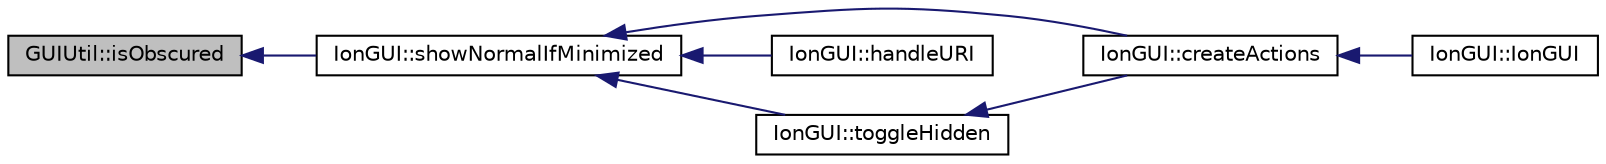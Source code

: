 digraph "GUIUtil::isObscured"
{
  edge [fontname="Helvetica",fontsize="10",labelfontname="Helvetica",labelfontsize="10"];
  node [fontname="Helvetica",fontsize="10",shape=record];
  rankdir="LR";
  Node179 [label="GUIUtil::isObscured",height=0.2,width=0.4,color="black", fillcolor="grey75", style="filled", fontcolor="black"];
  Node179 -> Node180 [dir="back",color="midnightblue",fontsize="10",style="solid",fontname="Helvetica"];
  Node180 [label="IonGUI::showNormalIfMinimized",height=0.2,width=0.4,color="black", fillcolor="white", style="filled",URL="$class_ion_g_u_i.html#aec721e64aa35047990aed619ee56e370",tooltip="Show window if hidden, unminimize when minimized, rise when obscured or show if hidden and fToggleHid..."];
  Node180 -> Node181 [dir="back",color="midnightblue",fontsize="10",style="solid",fontname="Helvetica"];
  Node181 [label="IonGUI::createActions",height=0.2,width=0.4,color="black", fillcolor="white", style="filled",URL="$class_ion_g_u_i.html#a5a5e1c2fbc2fec3d925d654c61a8b252",tooltip="Create the main UI actions. "];
  Node181 -> Node182 [dir="back",color="midnightblue",fontsize="10",style="solid",fontname="Helvetica"];
  Node182 [label="IonGUI::IonGUI",height=0.2,width=0.4,color="black", fillcolor="white", style="filled",URL="$class_ion_g_u_i.html#ad0e22e4901b039bcc987ef0328c8c5d4"];
  Node180 -> Node183 [dir="back",color="midnightblue",fontsize="10",style="solid",fontname="Helvetica"];
  Node183 [label="IonGUI::handleURI",height=0.2,width=0.4,color="black", fillcolor="white", style="filled",URL="$class_ion_g_u_i.html#a96c92e010ff8af010b4053c09128a273"];
  Node180 -> Node184 [dir="back",color="midnightblue",fontsize="10",style="solid",fontname="Helvetica"];
  Node184 [label="IonGUI::toggleHidden",height=0.2,width=0.4,color="black", fillcolor="white", style="filled",URL="$class_ion_g_u_i.html#acd9faf93dc249693cb0ccbeeacb578fb",tooltip="simply calls showNormalIfMinimized(true) for use in SLOT() macro "];
  Node184 -> Node181 [dir="back",color="midnightblue",fontsize="10",style="solid",fontname="Helvetica"];
}
